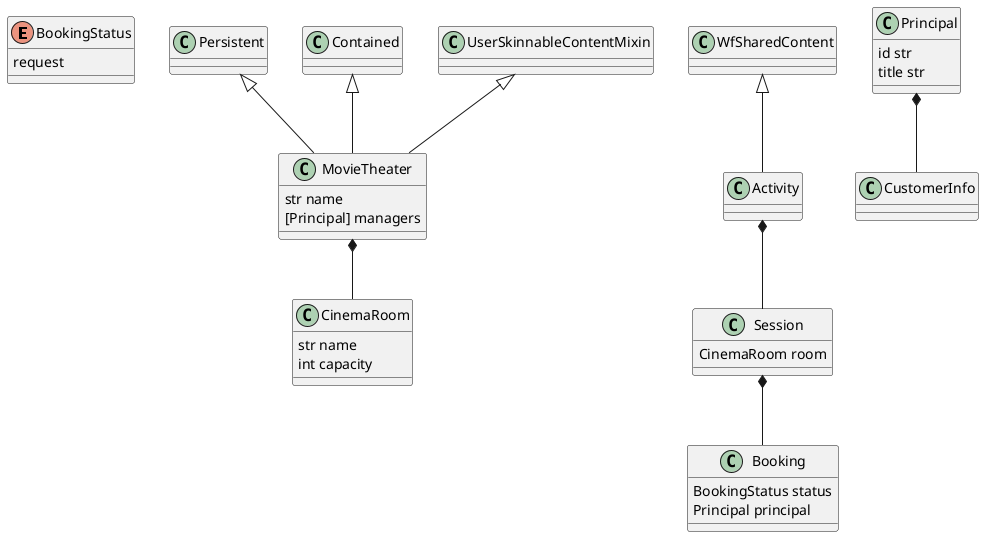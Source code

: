 @startuml
'https://plantuml.com/class-diagram

enum BookingStatus {
   request

}

class MovieTheater {
   str name
   [Principal] managers
}

class CinemaRoom {
   str name
   int capacity
}

class WfSharedContent {
}

class Activity {
}

class Session {
   CinemaRoom room
}

class Booking {
   BookingStatus status
   Principal principal
}

class Principal {
   id str
   title str
}

class CustomerInfo {
}


Persistent <|-- MovieTheater
Contained <|-- MovieTheater
UserSkinnableContentMixin <|-- MovieTheater

MovieTheater *-- CinemaRoom

Principal *-- CustomerInfo

WfSharedContent <|-- Activity
Activity *-- Session

Session *-- Booking


@enduml
